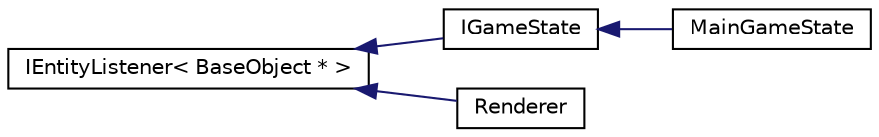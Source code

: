 digraph G
{
  edge [fontname="Helvetica",fontsize="10",labelfontname="Helvetica",labelfontsize="10"];
  node [fontname="Helvetica",fontsize="10",shape=record];
  rankdir="LR";
  Node1 [label="IEntityListener\< BaseObject * \>",height=0.2,width=0.4,color="black", fillcolor="white", style="filled",URL="$class_i_entity_listener.html"];
  Node1 -> Node2 [dir="back",color="midnightblue",fontsize="10",style="solid",fontname="Helvetica"];
  Node2 [label="IGameState",height=0.2,width=0.4,color="black", fillcolor="white", style="filled",URL="$class_i_game_state.html"];
  Node2 -> Node3 [dir="back",color="midnightblue",fontsize="10",style="solid",fontname="Helvetica"];
  Node3 [label="MainGameState",height=0.2,width=0.4,color="black", fillcolor="white", style="filled",URL="$class_main_game_state.html"];
  Node1 -> Node4 [dir="back",color="midnightblue",fontsize="10",style="solid",fontname="Helvetica"];
  Node4 [label="Renderer",height=0.2,width=0.4,color="black", fillcolor="white", style="filled",URL="$class_renderer.html"];
}
